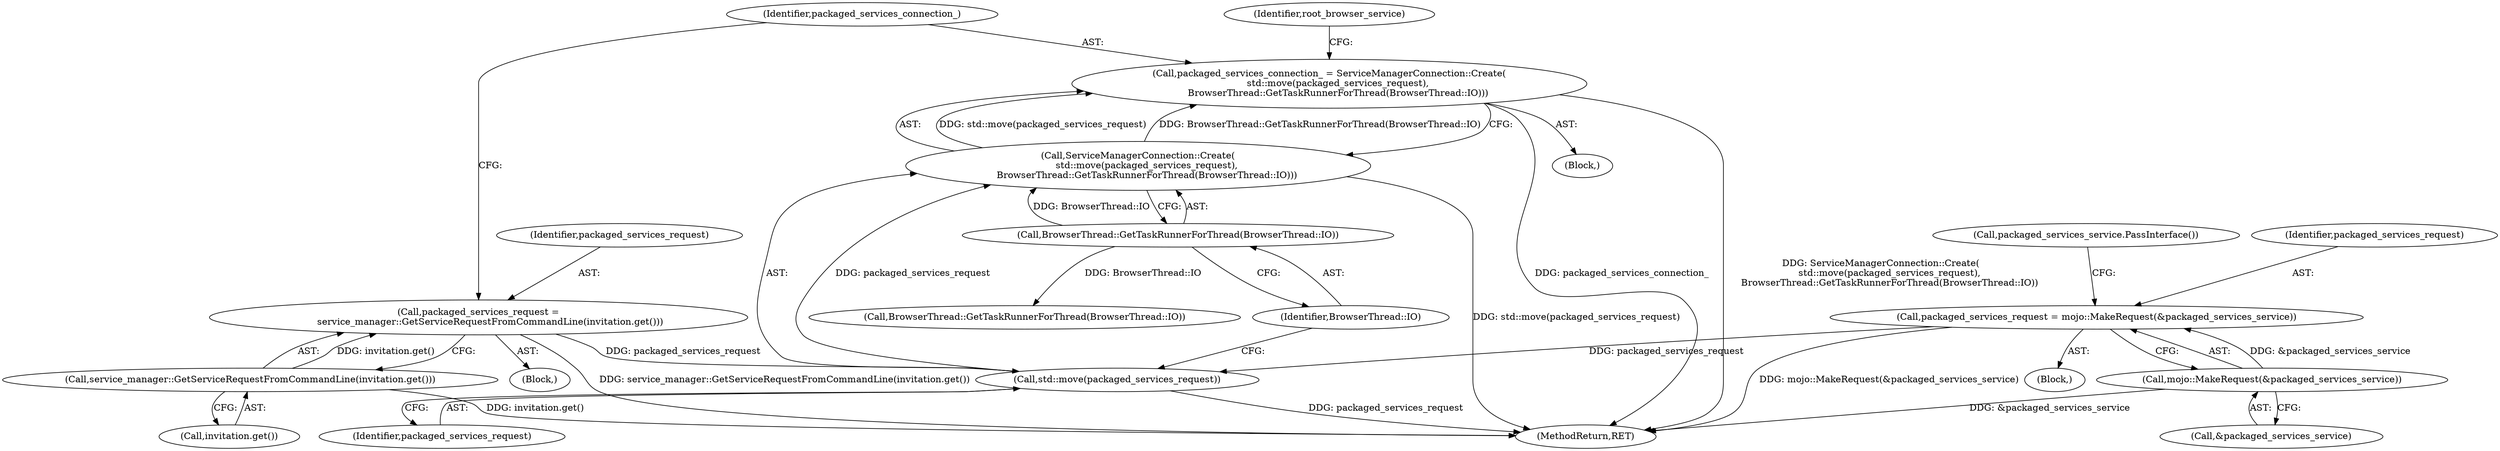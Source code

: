 digraph "0_Chrome_bc1f34b9be509f1404f0bb1ba1947614d5f0bcd1_3@API" {
"1000169" [label="(Call,packaged_services_connection_ = ServiceManagerConnection::Create(\n      std::move(packaged_services_request),\n      BrowserThread::GetTaskRunnerForThread(BrowserThread::IO)))"];
"1000171" [label="(Call,ServiceManagerConnection::Create(\n      std::move(packaged_services_request),\n      BrowserThread::GetTaskRunnerForThread(BrowserThread::IO)))"];
"1000172" [label="(Call,std::move(packaged_services_request))"];
"1000111" [label="(Call,packaged_services_request =\n        service_manager::GetServiceRequestFromCommandLine(invitation.get()))"];
"1000113" [label="(Call,service_manager::GetServiceRequestFromCommandLine(invitation.get()))"];
"1000160" [label="(Call,packaged_services_request = mojo::MakeRequest(&packaged_services_service))"];
"1000162" [label="(Call,mojo::MakeRequest(&packaged_services_service))"];
"1000174" [label="(Call,BrowserThread::GetTaskRunnerForThread(BrowserThread::IO))"];
"1000116" [label="(Block,)"];
"1000331" [label="(MethodReturn,RET)"];
"1000105" [label="(Block,)"];
"1000181" [label="(Identifier,root_browser_service)"];
"1000112" [label="(Identifier,packaged_services_request)"];
"1000114" [label="(Call,invitation.get())"];
"1000163" [label="(Call,&packaged_services_service)"];
"1000171" [label="(Call,ServiceManagerConnection::Create(\n      std::move(packaged_services_request),\n      BrowserThread::GetTaskRunnerForThread(BrowserThread::IO)))"];
"1000160" [label="(Call,packaged_services_request = mojo::MakeRequest(&packaged_services_service))"];
"1000169" [label="(Call,packaged_services_connection_ = ServiceManagerConnection::Create(\n      std::move(packaged_services_request),\n      BrowserThread::GetTaskRunnerForThread(BrowserThread::IO)))"];
"1000172" [label="(Call,std::move(packaged_services_request))"];
"1000162" [label="(Call,mojo::MakeRequest(&packaged_services_service))"];
"1000166" [label="(Call,packaged_services_service.PassInterface())"];
"1000182" [label="(Call,BrowserThread::GetTaskRunnerForThread(BrowserThread::IO))"];
"1000101" [label="(Block,)"];
"1000170" [label="(Identifier,packaged_services_connection_)"];
"1000174" [label="(Call,BrowserThread::GetTaskRunnerForThread(BrowserThread::IO))"];
"1000173" [label="(Identifier,packaged_services_request)"];
"1000111" [label="(Call,packaged_services_request =\n        service_manager::GetServiceRequestFromCommandLine(invitation.get()))"];
"1000175" [label="(Identifier,BrowserThread::IO)"];
"1000113" [label="(Call,service_manager::GetServiceRequestFromCommandLine(invitation.get()))"];
"1000161" [label="(Identifier,packaged_services_request)"];
"1000169" -> "1000101"  [label="AST: "];
"1000169" -> "1000171"  [label="CFG: "];
"1000170" -> "1000169"  [label="AST: "];
"1000171" -> "1000169"  [label="AST: "];
"1000181" -> "1000169"  [label="CFG: "];
"1000169" -> "1000331"  [label="DDG: ServiceManagerConnection::Create(\n      std::move(packaged_services_request),\n      BrowserThread::GetTaskRunnerForThread(BrowserThread::IO))"];
"1000169" -> "1000331"  [label="DDG: packaged_services_connection_"];
"1000171" -> "1000169"  [label="DDG: std::move(packaged_services_request)"];
"1000171" -> "1000169"  [label="DDG: BrowserThread::GetTaskRunnerForThread(BrowserThread::IO)"];
"1000171" -> "1000174"  [label="CFG: "];
"1000172" -> "1000171"  [label="AST: "];
"1000174" -> "1000171"  [label="AST: "];
"1000171" -> "1000331"  [label="DDG: std::move(packaged_services_request)"];
"1000172" -> "1000171"  [label="DDG: packaged_services_request"];
"1000174" -> "1000171"  [label="DDG: BrowserThread::IO"];
"1000172" -> "1000173"  [label="CFG: "];
"1000173" -> "1000172"  [label="AST: "];
"1000175" -> "1000172"  [label="CFG: "];
"1000172" -> "1000331"  [label="DDG: packaged_services_request"];
"1000111" -> "1000172"  [label="DDG: packaged_services_request"];
"1000160" -> "1000172"  [label="DDG: packaged_services_request"];
"1000111" -> "1000105"  [label="AST: "];
"1000111" -> "1000113"  [label="CFG: "];
"1000112" -> "1000111"  [label="AST: "];
"1000113" -> "1000111"  [label="AST: "];
"1000170" -> "1000111"  [label="CFG: "];
"1000111" -> "1000331"  [label="DDG: service_manager::GetServiceRequestFromCommandLine(invitation.get())"];
"1000113" -> "1000111"  [label="DDG: invitation.get()"];
"1000113" -> "1000114"  [label="CFG: "];
"1000114" -> "1000113"  [label="AST: "];
"1000113" -> "1000331"  [label="DDG: invitation.get()"];
"1000160" -> "1000116"  [label="AST: "];
"1000160" -> "1000162"  [label="CFG: "];
"1000161" -> "1000160"  [label="AST: "];
"1000162" -> "1000160"  [label="AST: "];
"1000166" -> "1000160"  [label="CFG: "];
"1000160" -> "1000331"  [label="DDG: mojo::MakeRequest(&packaged_services_service)"];
"1000162" -> "1000160"  [label="DDG: &packaged_services_service"];
"1000162" -> "1000163"  [label="CFG: "];
"1000163" -> "1000162"  [label="AST: "];
"1000162" -> "1000331"  [label="DDG: &packaged_services_service"];
"1000174" -> "1000175"  [label="CFG: "];
"1000175" -> "1000174"  [label="AST: "];
"1000174" -> "1000182"  [label="DDG: BrowserThread::IO"];
}
